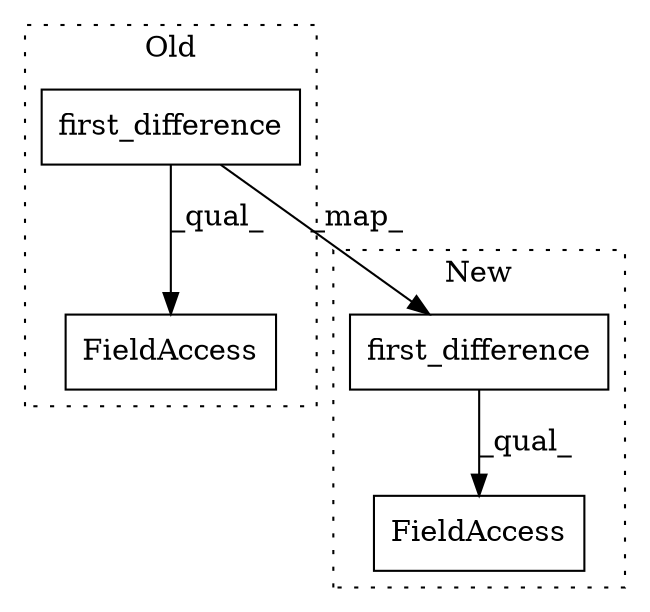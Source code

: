 digraph G {
subgraph cluster0 {
1 [label="first_difference" a="32" s="41115" l="18" shape="box"];
3 [label="FieldAccess" a="22" s="41100" l="42" shape="box"];
label = "Old";
style="dotted";
}
subgraph cluster1 {
2 [label="first_difference" a="32" s="41410" l="18" shape="box"];
4 [label="FieldAccess" a="22" s="41480" l="10" shape="box"];
label = "New";
style="dotted";
}
1 -> 3 [label="_qual_"];
1 -> 2 [label="_map_"];
2 -> 4 [label="_qual_"];
}